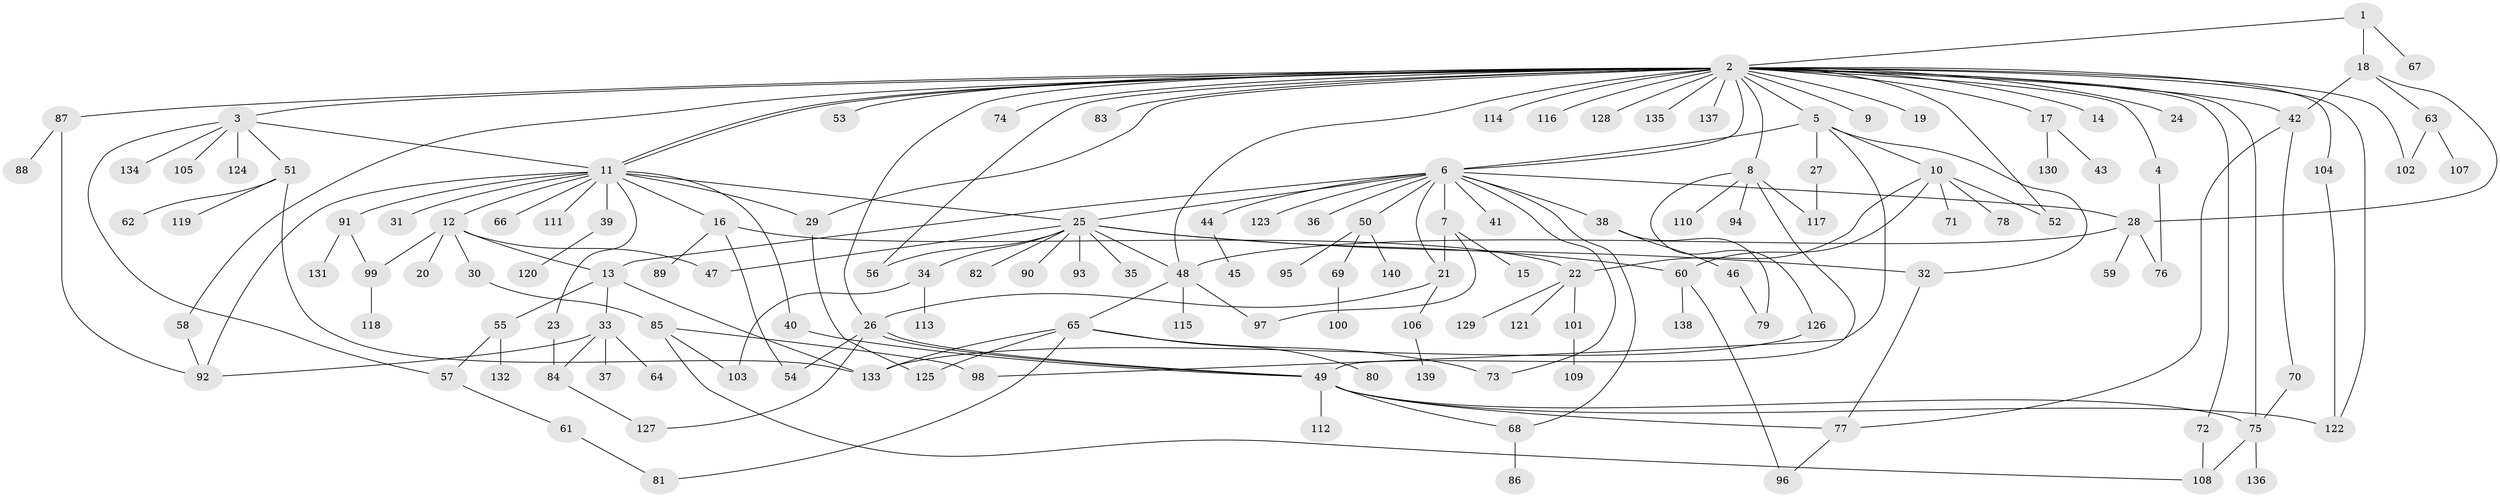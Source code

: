 // coarse degree distribution, {5: 0.06862745098039216, 33: 0.00980392156862745, 6: 0.049019607843137254, 2: 0.20588235294117646, 7: 0.0196078431372549, 15: 0.00980392156862745, 3: 0.08823529411764706, 1: 0.46078431372549017, 16: 0.00980392156862745, 4: 0.058823529411764705, 11: 0.00980392156862745, 10: 0.00980392156862745}
// Generated by graph-tools (version 1.1) at 2025/23/03/03/25 07:23:50]
// undirected, 140 vertices, 191 edges
graph export_dot {
graph [start="1"]
  node [color=gray90,style=filled];
  1;
  2;
  3;
  4;
  5;
  6;
  7;
  8;
  9;
  10;
  11;
  12;
  13;
  14;
  15;
  16;
  17;
  18;
  19;
  20;
  21;
  22;
  23;
  24;
  25;
  26;
  27;
  28;
  29;
  30;
  31;
  32;
  33;
  34;
  35;
  36;
  37;
  38;
  39;
  40;
  41;
  42;
  43;
  44;
  45;
  46;
  47;
  48;
  49;
  50;
  51;
  52;
  53;
  54;
  55;
  56;
  57;
  58;
  59;
  60;
  61;
  62;
  63;
  64;
  65;
  66;
  67;
  68;
  69;
  70;
  71;
  72;
  73;
  74;
  75;
  76;
  77;
  78;
  79;
  80;
  81;
  82;
  83;
  84;
  85;
  86;
  87;
  88;
  89;
  90;
  91;
  92;
  93;
  94;
  95;
  96;
  97;
  98;
  99;
  100;
  101;
  102;
  103;
  104;
  105;
  106;
  107;
  108;
  109;
  110;
  111;
  112;
  113;
  114;
  115;
  116;
  117;
  118;
  119;
  120;
  121;
  122;
  123;
  124;
  125;
  126;
  127;
  128;
  129;
  130;
  131;
  132;
  133;
  134;
  135;
  136;
  137;
  138;
  139;
  140;
  1 -- 2;
  1 -- 18;
  1 -- 67;
  2 -- 3;
  2 -- 4;
  2 -- 5;
  2 -- 6;
  2 -- 8;
  2 -- 9;
  2 -- 11;
  2 -- 11;
  2 -- 14;
  2 -- 17;
  2 -- 19;
  2 -- 24;
  2 -- 26;
  2 -- 29;
  2 -- 42;
  2 -- 48;
  2 -- 52;
  2 -- 53;
  2 -- 56;
  2 -- 58;
  2 -- 72;
  2 -- 74;
  2 -- 75;
  2 -- 83;
  2 -- 87;
  2 -- 102;
  2 -- 104;
  2 -- 114;
  2 -- 116;
  2 -- 122;
  2 -- 128;
  2 -- 135;
  2 -- 137;
  3 -- 11;
  3 -- 51;
  3 -- 57;
  3 -- 105;
  3 -- 124;
  3 -- 134;
  4 -- 76;
  5 -- 6;
  5 -- 10;
  5 -- 27;
  5 -- 32;
  5 -- 98;
  6 -- 7;
  6 -- 13;
  6 -- 21;
  6 -- 25;
  6 -- 28;
  6 -- 36;
  6 -- 38;
  6 -- 41;
  6 -- 44;
  6 -- 50;
  6 -- 68;
  6 -- 73;
  6 -- 123;
  7 -- 15;
  7 -- 21;
  7 -- 97;
  8 -- 49;
  8 -- 94;
  8 -- 110;
  8 -- 117;
  8 -- 126;
  10 -- 22;
  10 -- 52;
  10 -- 60;
  10 -- 71;
  10 -- 78;
  11 -- 12;
  11 -- 16;
  11 -- 23;
  11 -- 25;
  11 -- 29;
  11 -- 31;
  11 -- 39;
  11 -- 40;
  11 -- 66;
  11 -- 91;
  11 -- 92;
  11 -- 111;
  12 -- 13;
  12 -- 20;
  12 -- 30;
  12 -- 47;
  12 -- 99;
  13 -- 33;
  13 -- 55;
  13 -- 133;
  16 -- 22;
  16 -- 54;
  16 -- 89;
  17 -- 43;
  17 -- 130;
  18 -- 28;
  18 -- 42;
  18 -- 63;
  21 -- 26;
  21 -- 106;
  22 -- 101;
  22 -- 121;
  22 -- 129;
  23 -- 84;
  25 -- 32;
  25 -- 34;
  25 -- 35;
  25 -- 47;
  25 -- 48;
  25 -- 56;
  25 -- 60;
  25 -- 82;
  25 -- 90;
  25 -- 93;
  26 -- 49;
  26 -- 49;
  26 -- 54;
  26 -- 127;
  27 -- 117;
  28 -- 48;
  28 -- 59;
  28 -- 76;
  29 -- 125;
  30 -- 85;
  32 -- 77;
  33 -- 37;
  33 -- 64;
  33 -- 84;
  33 -- 92;
  34 -- 103;
  34 -- 113;
  38 -- 46;
  38 -- 79;
  39 -- 120;
  40 -- 49;
  42 -- 70;
  42 -- 77;
  44 -- 45;
  46 -- 79;
  48 -- 65;
  48 -- 97;
  48 -- 115;
  49 -- 68;
  49 -- 75;
  49 -- 77;
  49 -- 112;
  49 -- 122;
  50 -- 69;
  50 -- 95;
  50 -- 140;
  51 -- 62;
  51 -- 119;
  51 -- 133;
  55 -- 57;
  55 -- 132;
  57 -- 61;
  58 -- 92;
  60 -- 96;
  60 -- 138;
  61 -- 81;
  63 -- 102;
  63 -- 107;
  65 -- 73;
  65 -- 80;
  65 -- 81;
  65 -- 125;
  65 -- 133;
  68 -- 86;
  69 -- 100;
  70 -- 75;
  72 -- 108;
  75 -- 108;
  75 -- 136;
  77 -- 96;
  84 -- 127;
  85 -- 98;
  85 -- 103;
  85 -- 108;
  87 -- 88;
  87 -- 92;
  91 -- 99;
  91 -- 131;
  99 -- 118;
  101 -- 109;
  104 -- 122;
  106 -- 139;
  126 -- 133;
}

